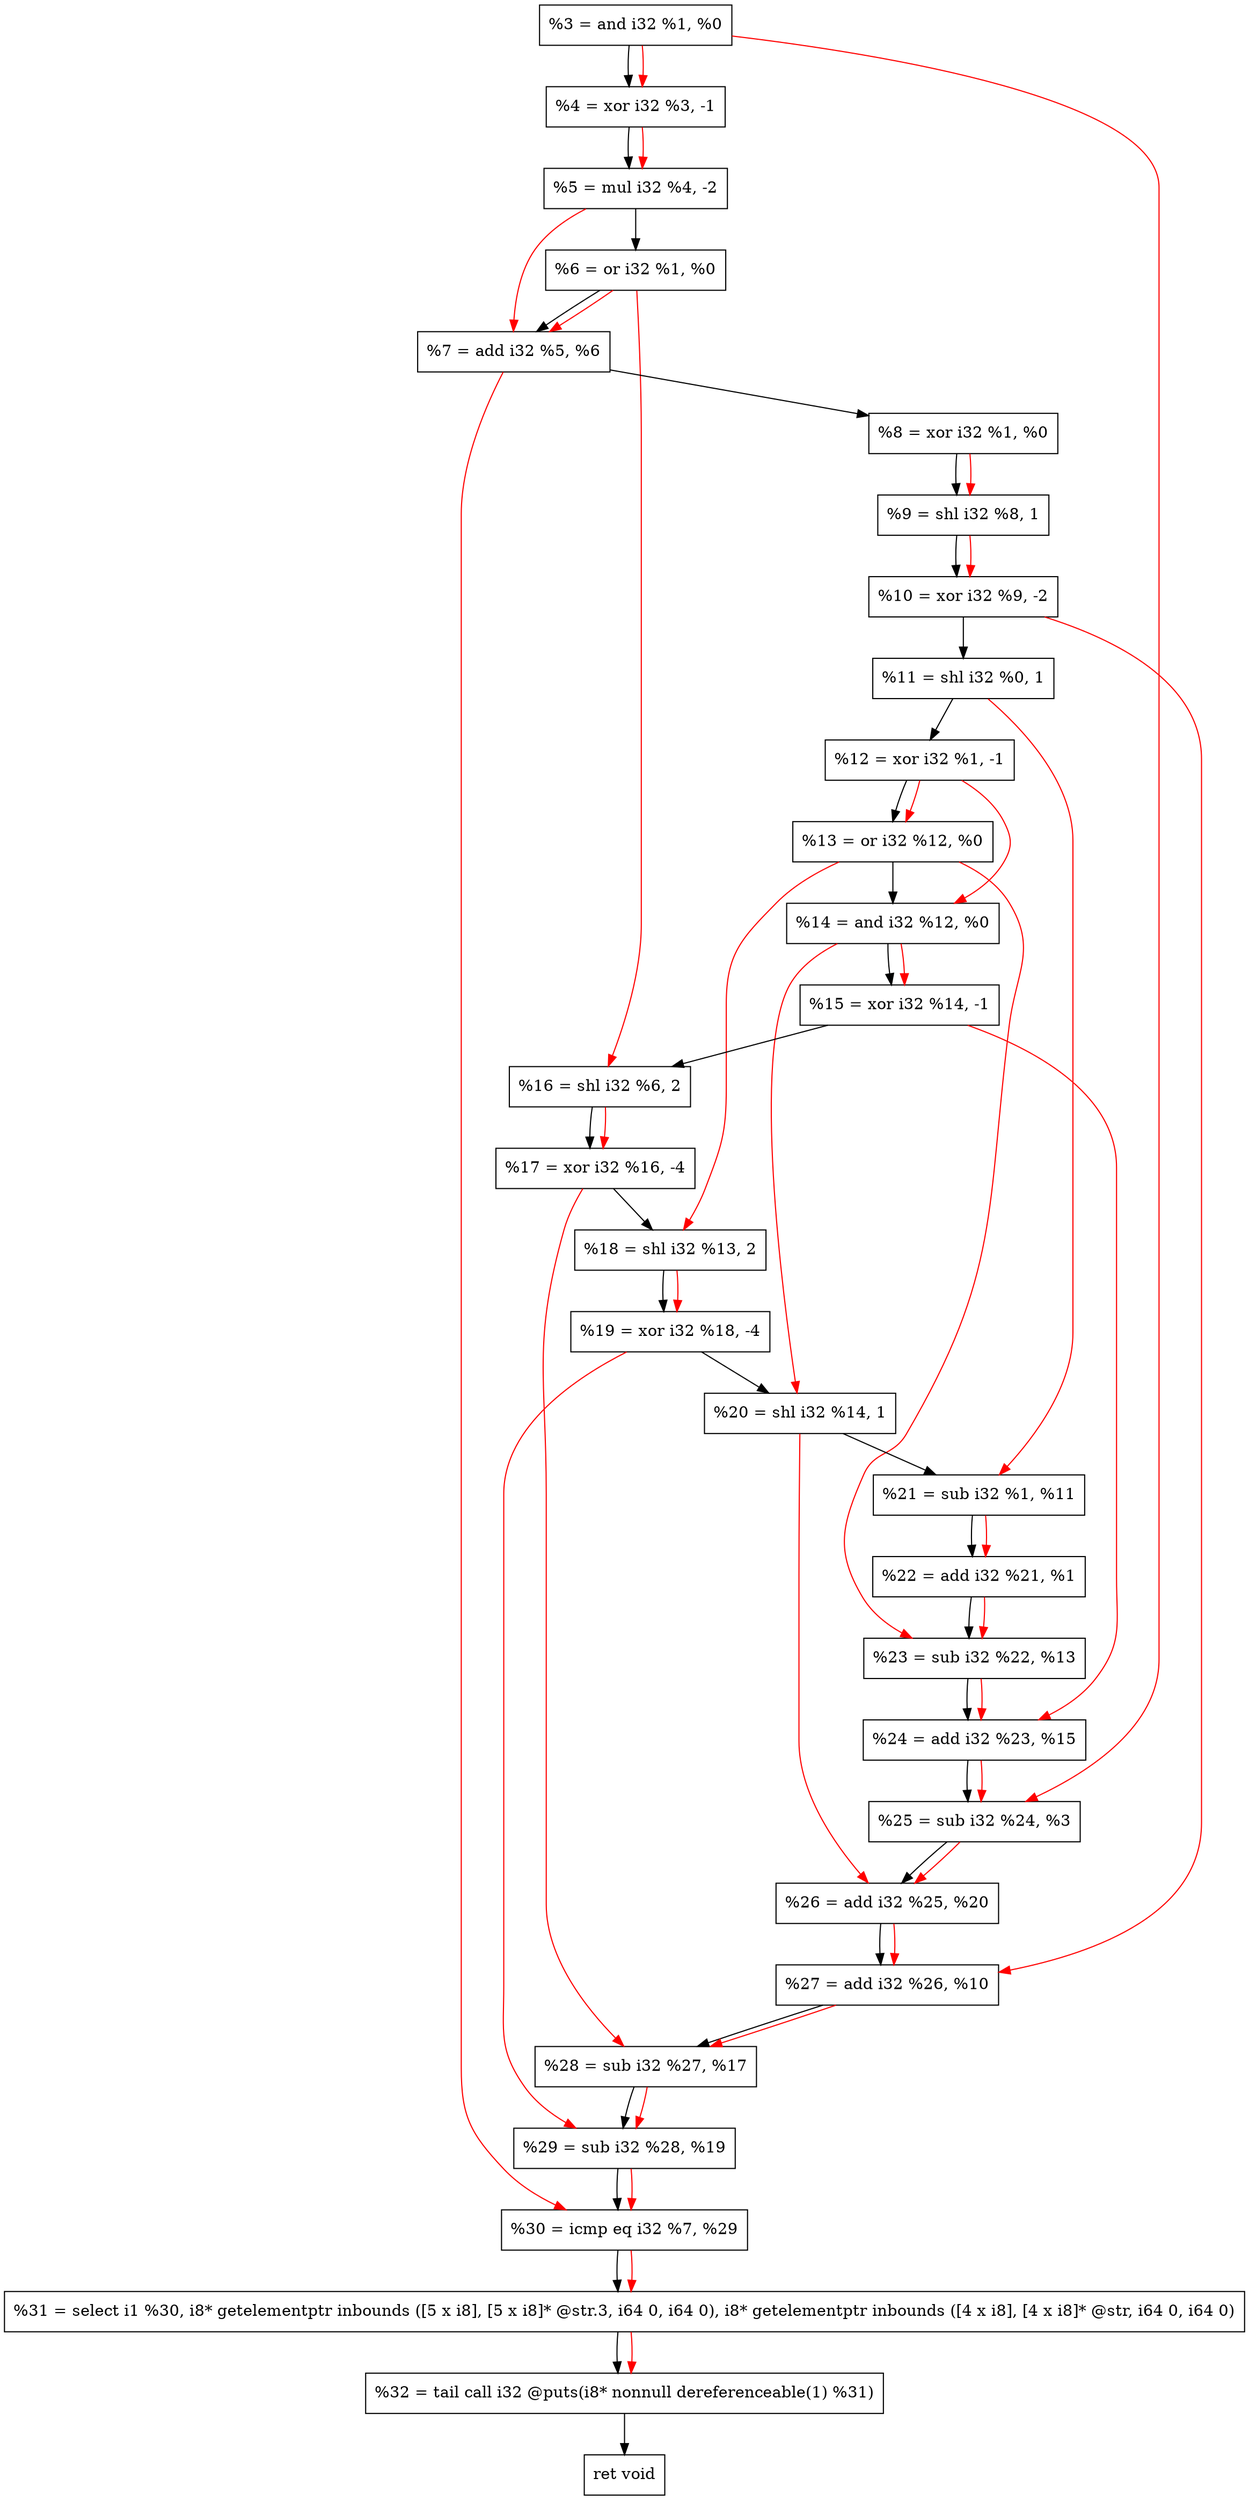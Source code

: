 digraph "DFG for'crackme' function" {
	Node0x1d405f0[shape=record, label="  %3 = and i32 %1, %0"];
	Node0x1d40ca0[shape=record, label="  %4 = xor i32 %3, -1"];
	Node0x1d40d60[shape=record, label="  %5 = mul i32 %4, -2"];
	Node0x1d40dd0[shape=record, label="  %6 = or i32 %1, %0"];
	Node0x1d40e40[shape=record, label="  %7 = add i32 %5, %6"];
	Node0x1d40eb0[shape=record, label="  %8 = xor i32 %1, %0"];
	Node0x1d40f50[shape=record, label="  %9 = shl i32 %8, 1"];
	Node0x1d40fc0[shape=record, label="  %10 = xor i32 %9, -2"];
	Node0x1d41030[shape=record, label="  %11 = shl i32 %0, 1"];
	Node0x1d410a0[shape=record, label="  %12 = xor i32 %1, -1"];
	Node0x1d41110[shape=record, label="  %13 = or i32 %12, %0"];
	Node0x1d41180[shape=record, label="  %14 = and i32 %12, %0"];
	Node0x1d411f0[shape=record, label="  %15 = xor i32 %14, -1"];
	Node0x1d41290[shape=record, label="  %16 = shl i32 %6, 2"];
	Node0x1d41330[shape=record, label="  %17 = xor i32 %16, -4"];
	Node0x1d413a0[shape=record, label="  %18 = shl i32 %13, 2"];
	Node0x1d41410[shape=record, label="  %19 = xor i32 %18, -4"];
	Node0x1d41480[shape=record, label="  %20 = shl i32 %14, 1"];
	Node0x1d414f0[shape=record, label="  %21 = sub i32 %1, %11"];
	Node0x1d41560[shape=record, label="  %22 = add i32 %21, %1"];
	Node0x1d415d0[shape=record, label="  %23 = sub i32 %22, %13"];
	Node0x1d41640[shape=record, label="  %24 = add i32 %23, %15"];
	Node0x1d416b0[shape=record, label="  %25 = sub i32 %24, %3"];
	Node0x1d41720[shape=record, label="  %26 = add i32 %25, %20"];
	Node0x1d41790[shape=record, label="  %27 = add i32 %26, %10"];
	Node0x1d41800[shape=record, label="  %28 = sub i32 %27, %17"];
	Node0x1d41870[shape=record, label="  %29 = sub i32 %28, %19"];
	Node0x1d418e0[shape=record, label="  %30 = icmp eq i32 %7, %29"];
	Node0x1ce1268[shape=record, label="  %31 = select i1 %30, i8* getelementptr inbounds ([5 x i8], [5 x i8]* @str.3, i64 0, i64 0), i8* getelementptr inbounds ([4 x i8], [4 x i8]* @str, i64 0, i64 0)"];
	Node0x1d41d80[shape=record, label="  %32 = tail call i32 @puts(i8* nonnull dereferenceable(1) %31)"];
	Node0x1d41fe0[shape=record, label="  ret void"];
	Node0x1d405f0 -> Node0x1d40ca0;
	Node0x1d40ca0 -> Node0x1d40d60;
	Node0x1d40d60 -> Node0x1d40dd0;
	Node0x1d40dd0 -> Node0x1d40e40;
	Node0x1d40e40 -> Node0x1d40eb0;
	Node0x1d40eb0 -> Node0x1d40f50;
	Node0x1d40f50 -> Node0x1d40fc0;
	Node0x1d40fc0 -> Node0x1d41030;
	Node0x1d41030 -> Node0x1d410a0;
	Node0x1d410a0 -> Node0x1d41110;
	Node0x1d41110 -> Node0x1d41180;
	Node0x1d41180 -> Node0x1d411f0;
	Node0x1d411f0 -> Node0x1d41290;
	Node0x1d41290 -> Node0x1d41330;
	Node0x1d41330 -> Node0x1d413a0;
	Node0x1d413a0 -> Node0x1d41410;
	Node0x1d41410 -> Node0x1d41480;
	Node0x1d41480 -> Node0x1d414f0;
	Node0x1d414f0 -> Node0x1d41560;
	Node0x1d41560 -> Node0x1d415d0;
	Node0x1d415d0 -> Node0x1d41640;
	Node0x1d41640 -> Node0x1d416b0;
	Node0x1d416b0 -> Node0x1d41720;
	Node0x1d41720 -> Node0x1d41790;
	Node0x1d41790 -> Node0x1d41800;
	Node0x1d41800 -> Node0x1d41870;
	Node0x1d41870 -> Node0x1d418e0;
	Node0x1d418e0 -> Node0x1ce1268;
	Node0x1ce1268 -> Node0x1d41d80;
	Node0x1d41d80 -> Node0x1d41fe0;
edge [color=red]
	Node0x1d405f0 -> Node0x1d40ca0;
	Node0x1d40ca0 -> Node0x1d40d60;
	Node0x1d40d60 -> Node0x1d40e40;
	Node0x1d40dd0 -> Node0x1d40e40;
	Node0x1d40eb0 -> Node0x1d40f50;
	Node0x1d40f50 -> Node0x1d40fc0;
	Node0x1d410a0 -> Node0x1d41110;
	Node0x1d410a0 -> Node0x1d41180;
	Node0x1d41180 -> Node0x1d411f0;
	Node0x1d40dd0 -> Node0x1d41290;
	Node0x1d41290 -> Node0x1d41330;
	Node0x1d41110 -> Node0x1d413a0;
	Node0x1d413a0 -> Node0x1d41410;
	Node0x1d41180 -> Node0x1d41480;
	Node0x1d41030 -> Node0x1d414f0;
	Node0x1d414f0 -> Node0x1d41560;
	Node0x1d41560 -> Node0x1d415d0;
	Node0x1d41110 -> Node0x1d415d0;
	Node0x1d415d0 -> Node0x1d41640;
	Node0x1d411f0 -> Node0x1d41640;
	Node0x1d41640 -> Node0x1d416b0;
	Node0x1d405f0 -> Node0x1d416b0;
	Node0x1d416b0 -> Node0x1d41720;
	Node0x1d41480 -> Node0x1d41720;
	Node0x1d41720 -> Node0x1d41790;
	Node0x1d40fc0 -> Node0x1d41790;
	Node0x1d41790 -> Node0x1d41800;
	Node0x1d41330 -> Node0x1d41800;
	Node0x1d41800 -> Node0x1d41870;
	Node0x1d41410 -> Node0x1d41870;
	Node0x1d40e40 -> Node0x1d418e0;
	Node0x1d41870 -> Node0x1d418e0;
	Node0x1d418e0 -> Node0x1ce1268;
	Node0x1ce1268 -> Node0x1d41d80;
}
